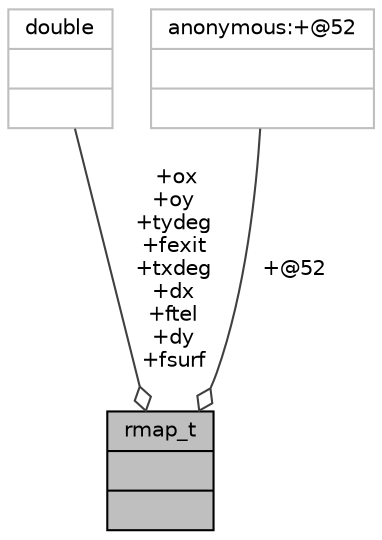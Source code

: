 digraph "rmap_t"
{
 // INTERACTIVE_SVG=YES
  bgcolor="transparent";
  edge [fontname="Helvetica",fontsize="10",labelfontname="Helvetica",labelfontsize="10"];
  node [fontname="Helvetica",fontsize="10",shape=record];
  Node46 [label="{rmap_t\n||}",height=0.2,width=0.4,color="black", fillcolor="grey75", style="filled", fontcolor="black"];
  Node47 -> Node46 [color="grey25",fontsize="10",style="solid",label=" +ox\n+oy\n+tydeg\n+fexit\n+txdeg\n+dx\n+ftel\n+dy\n+fsurf" ,arrowhead="odiamond",fontname="Helvetica"];
  Node47 [label="{double\n||}",height=0.2,width=0.4,color="grey75"];
  Node48 -> Node46 [color="grey25",fontsize="10",style="solid",label=" +@52" ,arrowhead="odiamond",fontname="Helvetica"];
  Node48 [label="{anonymous:+@52\n||}",height=0.2,width=0.4,color="grey75"];
}
